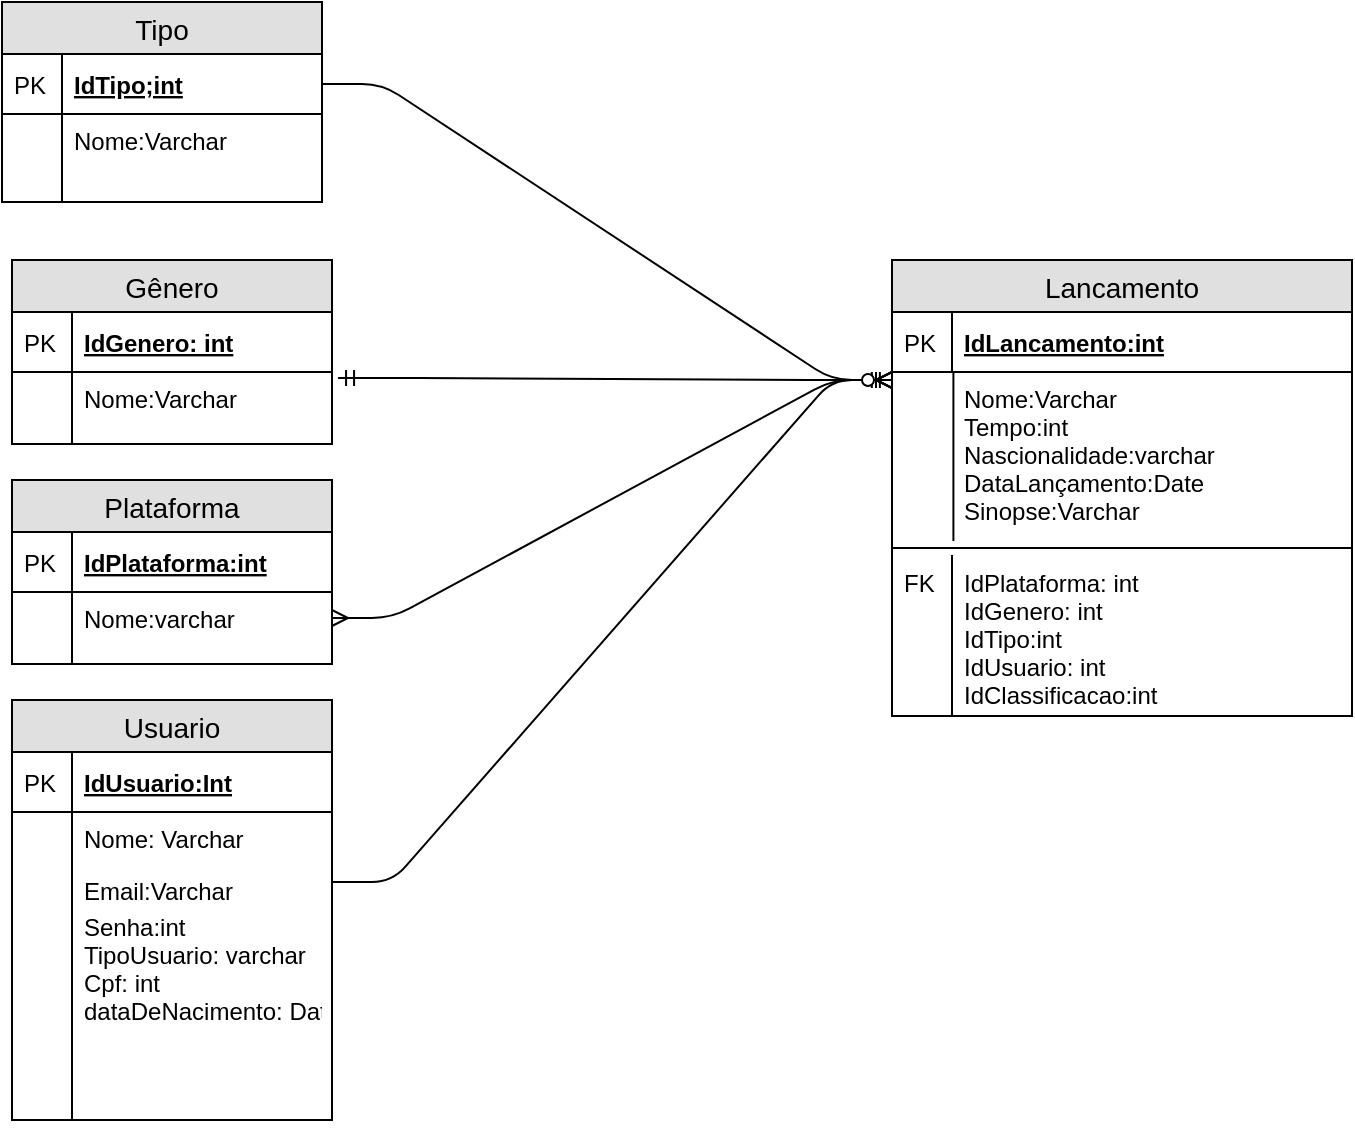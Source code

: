 <mxfile version="10.9.5" type="device"><diagram id="1QUNt0gyzaTOgY4ClyDI" name="Página-1"><mxGraphModel dx="1993" dy="628" grid="1" gridSize="10" guides="1" tooltips="1" connect="1" arrows="1" fold="1" page="1" pageScale="1" pageWidth="827" pageHeight="1169" math="0" shadow="0"><root><mxCell id="0"/><mxCell id="1" parent="0"/><mxCell id="0IBSng-8GF5dRGiDYOOw-1" value="Tipo" style="swimlane;fontStyle=0;childLayout=stackLayout;horizontal=1;startSize=26;fillColor=#e0e0e0;horizontalStack=0;resizeParent=1;resizeParentMax=0;resizeLast=0;collapsible=1;marginBottom=0;swimlaneFillColor=#ffffff;align=center;fontSize=14;" parent="1" vertex="1"><mxGeometry x="-45" y="11" width="160" height="100" as="geometry"/></mxCell><mxCell id="0IBSng-8GF5dRGiDYOOw-2" value="IdTipo;int" style="shape=partialRectangle;top=0;left=0;right=0;bottom=1;align=left;verticalAlign=middle;fillColor=none;spacingLeft=34;spacingRight=4;overflow=hidden;rotatable=0;points=[[0,0.5],[1,0.5]];portConstraint=eastwest;dropTarget=0;fontStyle=5;fontSize=12;" parent="0IBSng-8GF5dRGiDYOOw-1" vertex="1"><mxGeometry y="26" width="160" height="30" as="geometry"/></mxCell><mxCell id="0IBSng-8GF5dRGiDYOOw-3" value="PK" style="shape=partialRectangle;top=0;left=0;bottom=0;fillColor=none;align=left;verticalAlign=middle;spacingLeft=4;spacingRight=4;overflow=hidden;rotatable=0;points=[];portConstraint=eastwest;part=1;fontSize=12;" parent="0IBSng-8GF5dRGiDYOOw-2" vertex="1" connectable="0"><mxGeometry width="30" height="30" as="geometry"/></mxCell><mxCell id="0IBSng-8GF5dRGiDYOOw-6" value="Nome:Varchar" style="shape=partialRectangle;top=0;left=0;right=0;bottom=0;align=left;verticalAlign=top;fillColor=none;spacingLeft=34;spacingRight=4;overflow=hidden;rotatable=0;points=[[0,0.5],[1,0.5]];portConstraint=eastwest;dropTarget=0;fontSize=12;" parent="0IBSng-8GF5dRGiDYOOw-1" vertex="1"><mxGeometry y="56" width="160" height="34" as="geometry"/></mxCell><mxCell id="0IBSng-8GF5dRGiDYOOw-7" value="" style="shape=partialRectangle;top=0;left=0;bottom=0;fillColor=none;align=left;verticalAlign=top;spacingLeft=4;spacingRight=4;overflow=hidden;rotatable=0;points=[];portConstraint=eastwest;part=1;fontSize=12;" parent="0IBSng-8GF5dRGiDYOOw-6" vertex="1" connectable="0"><mxGeometry width="30" height="34" as="geometry"/></mxCell><mxCell id="0IBSng-8GF5dRGiDYOOw-10" value="" style="shape=partialRectangle;top=0;left=0;right=0;bottom=0;align=left;verticalAlign=top;fillColor=none;spacingLeft=34;spacingRight=4;overflow=hidden;rotatable=0;points=[[0,0.5],[1,0.5]];portConstraint=eastwest;dropTarget=0;fontSize=12;" parent="0IBSng-8GF5dRGiDYOOw-1" vertex="1"><mxGeometry y="90" width="160" height="10" as="geometry"/></mxCell><mxCell id="0IBSng-8GF5dRGiDYOOw-11" value="" style="shape=partialRectangle;top=0;left=0;bottom=0;fillColor=none;align=left;verticalAlign=top;spacingLeft=4;spacingRight=4;overflow=hidden;rotatable=0;points=[];portConstraint=eastwest;part=1;fontSize=12;" parent="0IBSng-8GF5dRGiDYOOw-10" vertex="1" connectable="0"><mxGeometry width="30" height="10" as="geometry"/></mxCell><mxCell id="0IBSng-8GF5dRGiDYOOw-12" value="Gênero" style="swimlane;fontStyle=0;childLayout=stackLayout;horizontal=1;startSize=26;fillColor=#e0e0e0;horizontalStack=0;resizeParent=1;resizeParentMax=0;resizeLast=0;collapsible=1;marginBottom=0;swimlaneFillColor=#ffffff;align=center;fontSize=14;" parent="1" vertex="1"><mxGeometry x="-40" y="140" width="160" height="92" as="geometry"/></mxCell><mxCell id="0IBSng-8GF5dRGiDYOOw-13" value="IdGenero: int" style="shape=partialRectangle;top=0;left=0;right=0;bottom=1;align=left;verticalAlign=middle;fillColor=none;spacingLeft=34;spacingRight=4;overflow=hidden;rotatable=0;points=[[0,0.5],[1,0.5]];portConstraint=eastwest;dropTarget=0;fontStyle=5;fontSize=12;" parent="0IBSng-8GF5dRGiDYOOw-12" vertex="1"><mxGeometry y="26" width="160" height="30" as="geometry"/></mxCell><mxCell id="0IBSng-8GF5dRGiDYOOw-14" value="PK" style="shape=partialRectangle;top=0;left=0;bottom=0;fillColor=none;align=left;verticalAlign=middle;spacingLeft=4;spacingRight=4;overflow=hidden;rotatable=0;points=[];portConstraint=eastwest;part=1;fontSize=12;" parent="0IBSng-8GF5dRGiDYOOw-13" vertex="1" connectable="0"><mxGeometry width="30" height="30" as="geometry"/></mxCell><mxCell id="0IBSng-8GF5dRGiDYOOw-15" value="Nome:Varchar" style="shape=partialRectangle;top=0;left=0;right=0;bottom=0;align=left;verticalAlign=top;fillColor=none;spacingLeft=34;spacingRight=4;overflow=hidden;rotatable=0;points=[[0,0.5],[1,0.5]];portConstraint=eastwest;dropTarget=0;fontSize=12;" parent="0IBSng-8GF5dRGiDYOOw-12" vertex="1"><mxGeometry y="56" width="160" height="26" as="geometry"/></mxCell><mxCell id="0IBSng-8GF5dRGiDYOOw-16" value="" style="shape=partialRectangle;top=0;left=0;bottom=0;fillColor=none;align=left;verticalAlign=top;spacingLeft=4;spacingRight=4;overflow=hidden;rotatable=0;points=[];portConstraint=eastwest;part=1;fontSize=12;" parent="0IBSng-8GF5dRGiDYOOw-15" vertex="1" connectable="0"><mxGeometry width="30" height="26" as="geometry"/></mxCell><mxCell id="0IBSng-8GF5dRGiDYOOw-21" value="" style="shape=partialRectangle;top=0;left=0;right=0;bottom=0;align=left;verticalAlign=top;fillColor=none;spacingLeft=34;spacingRight=4;overflow=hidden;rotatable=0;points=[[0,0.5],[1,0.5]];portConstraint=eastwest;dropTarget=0;fontSize=12;" parent="0IBSng-8GF5dRGiDYOOw-12" vertex="1"><mxGeometry y="82" width="160" height="10" as="geometry"/></mxCell><mxCell id="0IBSng-8GF5dRGiDYOOw-22" value="" style="shape=partialRectangle;top=0;left=0;bottom=0;fillColor=none;align=left;verticalAlign=top;spacingLeft=4;spacingRight=4;overflow=hidden;rotatable=0;points=[];portConstraint=eastwest;part=1;fontSize=12;" parent="0IBSng-8GF5dRGiDYOOw-21" vertex="1" connectable="0"><mxGeometry width="30" height="10" as="geometry"/></mxCell><mxCell id="0IBSng-8GF5dRGiDYOOw-23" value="Plataforma" style="swimlane;fontStyle=0;childLayout=stackLayout;horizontal=1;startSize=26;fillColor=#e0e0e0;horizontalStack=0;resizeParent=1;resizeParentMax=0;resizeLast=0;collapsible=1;marginBottom=0;swimlaneFillColor=#ffffff;align=center;fontSize=14;" parent="1" vertex="1"><mxGeometry x="-40" y="250" width="160" height="92" as="geometry"/></mxCell><mxCell id="0IBSng-8GF5dRGiDYOOw-24" value="IdPlataforma:int" style="shape=partialRectangle;top=0;left=0;right=0;bottom=1;align=left;verticalAlign=middle;fillColor=none;spacingLeft=34;spacingRight=4;overflow=hidden;rotatable=0;points=[[0,0.5],[1,0.5]];portConstraint=eastwest;dropTarget=0;fontStyle=5;fontSize=12;" parent="0IBSng-8GF5dRGiDYOOw-23" vertex="1"><mxGeometry y="26" width="160" height="30" as="geometry"/></mxCell><mxCell id="0IBSng-8GF5dRGiDYOOw-25" value="PK" style="shape=partialRectangle;top=0;left=0;bottom=0;fillColor=none;align=left;verticalAlign=middle;spacingLeft=4;spacingRight=4;overflow=hidden;rotatable=0;points=[];portConstraint=eastwest;part=1;fontSize=12;" parent="0IBSng-8GF5dRGiDYOOw-24" vertex="1" connectable="0"><mxGeometry width="30" height="30" as="geometry"/></mxCell><mxCell id="0IBSng-8GF5dRGiDYOOw-26" value="Nome:varchar" style="shape=partialRectangle;top=0;left=0;right=0;bottom=0;align=left;verticalAlign=top;fillColor=none;spacingLeft=34;spacingRight=4;overflow=hidden;rotatable=0;points=[[0,0.5],[1,0.5]];portConstraint=eastwest;dropTarget=0;fontSize=12;" parent="0IBSng-8GF5dRGiDYOOw-23" vertex="1"><mxGeometry y="56" width="160" height="26" as="geometry"/></mxCell><mxCell id="0IBSng-8GF5dRGiDYOOw-27" value="" style="shape=partialRectangle;top=0;left=0;bottom=0;fillColor=none;align=left;verticalAlign=top;spacingLeft=4;spacingRight=4;overflow=hidden;rotatable=0;points=[];portConstraint=eastwest;part=1;fontSize=12;" parent="0IBSng-8GF5dRGiDYOOw-26" vertex="1" connectable="0"><mxGeometry width="30" height="26" as="geometry"/></mxCell><mxCell id="0IBSng-8GF5dRGiDYOOw-32" value="" style="shape=partialRectangle;top=0;left=0;right=0;bottom=0;align=left;verticalAlign=top;fillColor=none;spacingLeft=34;spacingRight=4;overflow=hidden;rotatable=0;points=[[0,0.5],[1,0.5]];portConstraint=eastwest;dropTarget=0;fontSize=12;" parent="0IBSng-8GF5dRGiDYOOw-23" vertex="1"><mxGeometry y="82" width="160" height="10" as="geometry"/></mxCell><mxCell id="0IBSng-8GF5dRGiDYOOw-33" value="" style="shape=partialRectangle;top=0;left=0;bottom=0;fillColor=none;align=left;verticalAlign=top;spacingLeft=4;spacingRight=4;overflow=hidden;rotatable=0;points=[];portConstraint=eastwest;part=1;fontSize=12;" parent="0IBSng-8GF5dRGiDYOOw-32" vertex="1" connectable="0"><mxGeometry width="30" height="10" as="geometry"/></mxCell><mxCell id="0IBSng-8GF5dRGiDYOOw-34" value="Usuario" style="swimlane;fontStyle=0;childLayout=stackLayout;horizontal=1;startSize=26;fillColor=#e0e0e0;horizontalStack=0;resizeParent=1;resizeParentMax=0;resizeLast=0;collapsible=1;marginBottom=0;swimlaneFillColor=#ffffff;align=center;fontSize=14;" parent="1" vertex="1"><mxGeometry x="-40" y="360" width="160" height="210" as="geometry"/></mxCell><mxCell id="0IBSng-8GF5dRGiDYOOw-35" value="IdUsuario:Int" style="shape=partialRectangle;top=0;left=0;right=0;bottom=1;align=left;verticalAlign=middle;fillColor=none;spacingLeft=34;spacingRight=4;overflow=hidden;rotatable=0;points=[[0,0.5],[1,0.5]];portConstraint=eastwest;dropTarget=0;fontStyle=5;fontSize=12;" parent="0IBSng-8GF5dRGiDYOOw-34" vertex="1"><mxGeometry y="26" width="160" height="30" as="geometry"/></mxCell><mxCell id="0IBSng-8GF5dRGiDYOOw-36" value="PK" style="shape=partialRectangle;top=0;left=0;bottom=0;fillColor=none;align=left;verticalAlign=middle;spacingLeft=4;spacingRight=4;overflow=hidden;rotatable=0;points=[];portConstraint=eastwest;part=1;fontSize=12;" parent="0IBSng-8GF5dRGiDYOOw-35" vertex="1" connectable="0"><mxGeometry width="30" height="30" as="geometry"/></mxCell><mxCell id="0IBSng-8GF5dRGiDYOOw-39" value="Nome: Varchar&#10;" style="shape=partialRectangle;top=0;left=0;right=0;bottom=0;align=left;verticalAlign=top;fillColor=none;spacingLeft=34;spacingRight=4;overflow=hidden;rotatable=0;points=[[0,0.5],[1,0.5]];portConstraint=eastwest;dropTarget=0;fontSize=12;" parent="0IBSng-8GF5dRGiDYOOw-34" vertex="1"><mxGeometry y="56" width="160" height="26" as="geometry"/></mxCell><mxCell id="0IBSng-8GF5dRGiDYOOw-40" value="" style="shape=partialRectangle;top=0;left=0;bottom=0;fillColor=none;align=left;verticalAlign=top;spacingLeft=4;spacingRight=4;overflow=hidden;rotatable=0;points=[];portConstraint=eastwest;part=1;fontSize=12;" parent="0IBSng-8GF5dRGiDYOOw-39" vertex="1" connectable="0"><mxGeometry width="30" height="26" as="geometry"/></mxCell><mxCell id="0IBSng-8GF5dRGiDYOOw-41" value="Email:Varchar" style="shape=partialRectangle;top=0;left=0;right=0;bottom=0;align=left;verticalAlign=top;fillColor=none;spacingLeft=34;spacingRight=4;overflow=hidden;rotatable=0;points=[[0,0.5],[1,0.5]];portConstraint=eastwest;dropTarget=0;fontSize=12;" parent="0IBSng-8GF5dRGiDYOOw-34" vertex="1"><mxGeometry y="82" width="160" height="18" as="geometry"/></mxCell><mxCell id="0IBSng-8GF5dRGiDYOOw-42" value="" style="shape=partialRectangle;top=0;left=0;bottom=0;fillColor=none;align=left;verticalAlign=top;spacingLeft=4;spacingRight=4;overflow=hidden;rotatable=0;points=[];portConstraint=eastwest;part=1;fontSize=12;" parent="0IBSng-8GF5dRGiDYOOw-41" vertex="1" connectable="0"><mxGeometry width="30" height="18.0" as="geometry"/></mxCell><mxCell id="0IBSng-8GF5dRGiDYOOw-43" value="Senha:int&#10;TipoUsuario: varchar&#10;Cpf: int&#10;dataDeNacimento: Date " style="shape=partialRectangle;top=0;left=0;right=0;bottom=0;align=left;verticalAlign=top;fillColor=none;spacingLeft=34;spacingRight=4;overflow=hidden;rotatable=0;points=[[0,0.5],[1,0.5]];portConstraint=eastwest;dropTarget=0;fontSize=12;" parent="0IBSng-8GF5dRGiDYOOw-34" vertex="1"><mxGeometry y="100" width="160" height="110" as="geometry"/></mxCell><mxCell id="0IBSng-8GF5dRGiDYOOw-44" value="" style="shape=partialRectangle;top=0;left=0;bottom=0;fillColor=none;align=left;verticalAlign=top;spacingLeft=4;spacingRight=4;overflow=hidden;rotatable=0;points=[];portConstraint=eastwest;part=1;fontSize=12;" parent="0IBSng-8GF5dRGiDYOOw-43" vertex="1" connectable="0"><mxGeometry width="30" height="110.0" as="geometry"/></mxCell><mxCell id="0IBSng-8GF5dRGiDYOOw-46" value="Lancamento" style="swimlane;fontStyle=0;childLayout=stackLayout;horizontal=1;startSize=26;fillColor=#e0e0e0;horizontalStack=0;resizeParent=1;resizeParentMax=0;resizeLast=0;collapsible=1;marginBottom=0;swimlaneFillColor=#ffffff;align=center;fontSize=14;" parent="1" vertex="1"><mxGeometry x="400" y="140" width="230" height="228" as="geometry"/></mxCell><mxCell id="0IBSng-8GF5dRGiDYOOw-47" value="IdLancamento:int" style="shape=partialRectangle;top=0;left=0;right=0;bottom=1;align=left;verticalAlign=middle;fillColor=none;spacingLeft=34;spacingRight=4;overflow=hidden;rotatable=0;points=[[0,0.5],[1,0.5]];portConstraint=eastwest;dropTarget=0;fontStyle=5;fontSize=12;" parent="0IBSng-8GF5dRGiDYOOw-46" vertex="1"><mxGeometry y="26" width="230" height="30" as="geometry"/></mxCell><mxCell id="0IBSng-8GF5dRGiDYOOw-48" value="PK" style="shape=partialRectangle;top=0;left=0;bottom=0;fillColor=none;align=left;verticalAlign=middle;spacingLeft=4;spacingRight=4;overflow=hidden;rotatable=0;points=[];portConstraint=eastwest;part=1;fontSize=12;" parent="0IBSng-8GF5dRGiDYOOw-47" vertex="1" connectable="0"><mxGeometry width="30" height="30" as="geometry"/></mxCell><mxCell id="0IBSng-8GF5dRGiDYOOw-49" value="Nome:Varchar&#10;Tempo:int&#10;Nascionalidade:varchar&#10;DataLançamento:Date&#10;Sinopse:Varchar&#10;" style="shape=partialRectangle;top=0;left=0;right=0;bottom=0;align=left;verticalAlign=top;fillColor=none;spacingLeft=34;spacingRight=4;overflow=hidden;rotatable=0;points=[[0,0.5],[1,0.5]];portConstraint=eastwest;dropTarget=0;fontSize=12;" parent="0IBSng-8GF5dRGiDYOOw-46" vertex="1"><mxGeometry y="56" width="230" height="84" as="geometry"/></mxCell><mxCell id="0IBSng-8GF5dRGiDYOOw-50" value="" style="shape=partialRectangle;top=0;left=0;bottom=0;fillColor=none;align=left;verticalAlign=top;spacingLeft=4;spacingRight=4;overflow=hidden;rotatable=0;points=[];portConstraint=eastwest;part=1;fontSize=12;" parent="0IBSng-8GF5dRGiDYOOw-49" vertex="1" connectable="0"><mxGeometry width="30.703" height="84" as="geometry"/></mxCell><mxCell id="0IBSng-8GF5dRGiDYOOw-57" value="" style="line;strokeWidth=1;fillColor=none;align=left;verticalAlign=middle;spacingTop=-1;spacingLeft=3;spacingRight=3;rotatable=0;labelPosition=right;points=[];portConstraint=eastwest;fontSize=12;" parent="0IBSng-8GF5dRGiDYOOw-46" vertex="1"><mxGeometry y="140" width="230" height="8" as="geometry"/></mxCell><mxCell id="0IBSng-8GF5dRGiDYOOw-55" value="IdPlataforma: int&#10;IdGenero: int&#10;IdTipo:int&#10;IdUsuario: int&#10;IdClassificacao:int&#10;" style="shape=partialRectangle;top=0;left=0;right=0;bottom=0;align=left;verticalAlign=top;fillColor=none;spacingLeft=34;spacingRight=4;overflow=hidden;rotatable=0;points=[[0,0.5],[1,0.5]];portConstraint=eastwest;dropTarget=0;fontSize=12;" parent="0IBSng-8GF5dRGiDYOOw-46" vertex="1"><mxGeometry y="148" width="230" height="80" as="geometry"/></mxCell><mxCell id="0IBSng-8GF5dRGiDYOOw-56" value="FK" style="shape=partialRectangle;top=0;left=0;bottom=0;fillColor=none;align=left;verticalAlign=top;spacingLeft=4;spacingRight=4;overflow=hidden;rotatable=0;points=[];portConstraint=eastwest;part=1;fontSize=12;" parent="0IBSng-8GF5dRGiDYOOw-55" vertex="1" connectable="0"><mxGeometry width="30" height="80" as="geometry"/></mxCell><mxCell id="0IBSng-8GF5dRGiDYOOw-60" value="" style="edgeStyle=entityRelationEdgeStyle;fontSize=12;html=1;endArrow=ERmany;startArrow=ERmany;exitX=1;exitY=0.5;exitDx=0;exitDy=0;" parent="1" source="0IBSng-8GF5dRGiDYOOw-26" edge="1"><mxGeometry width="100" height="100" relative="1" as="geometry"><mxPoint x="130" y="330" as="sourcePoint"/><mxPoint x="400" y="200" as="targetPoint"/></mxGeometry></mxCell><mxCell id="0IBSng-8GF5dRGiDYOOw-61" value="" style="edgeStyle=entityRelationEdgeStyle;fontSize=12;html=1;endArrow=ERoneToMany;" parent="1" source="0IBSng-8GF5dRGiDYOOw-41" edge="1"><mxGeometry width="100" height="100" relative="1" as="geometry"><mxPoint x="290" y="309" as="sourcePoint"/><mxPoint x="400" y="200" as="targetPoint"/></mxGeometry></mxCell><mxCell id="0IBSng-8GF5dRGiDYOOw-62" value="" style="edgeStyle=entityRelationEdgeStyle;fontSize=12;html=1;endArrow=ERmandOne;startArrow=ERmandOne;entryX=-0.009;entryY=0.048;entryDx=0;entryDy=0;entryPerimeter=0;exitX=1.019;exitY=0.115;exitDx=0;exitDy=0;exitPerimeter=0;" parent="1" source="0IBSng-8GF5dRGiDYOOw-15" target="0IBSng-8GF5dRGiDYOOw-49" edge="1"><mxGeometry width="100" height="100" relative="1" as="geometry"><mxPoint x="120" y="240" as="sourcePoint"/><mxPoint x="220" y="140" as="targetPoint"/></mxGeometry></mxCell><mxCell id="0IBSng-8GF5dRGiDYOOw-63" value="" style="edgeStyle=entityRelationEdgeStyle;fontSize=12;html=1;endArrow=ERzeroToMany;endFill=1;exitX=1;exitY=0.5;exitDx=0;exitDy=0;" parent="1" source="0IBSng-8GF5dRGiDYOOw-2" edge="1"><mxGeometry width="100" height="100" relative="1" as="geometry"><mxPoint x="140" y="190" as="sourcePoint"/><mxPoint x="400" y="200" as="targetPoint"/></mxGeometry></mxCell></root></mxGraphModel></diagram><diagram id="-Q8R-QMXrMiwzNtsbaFb" name="Página-2"><mxGraphModel dx="1166" dy="628" grid="1" gridSize="10" guides="1" tooltips="1" connect="1" arrows="1" fold="1" page="1" pageScale="1" pageWidth="827" pageHeight="1169" math="0" shadow="0"><root><mxCell id="yPb2dQSaUkhYelS2vmH8-0"/><mxCell id="yPb2dQSaUkhYelS2vmH8-1" parent="yPb2dQSaUkhYelS2vmH8-0"/><mxCell id="yPb2dQSaUkhYelS2vmH8-2" value="Tipo De Usúario" style="rounded=1;whiteSpace=wrap;html=1;" parent="yPb2dQSaUkhYelS2vmH8-1" vertex="1"><mxGeometry x="513" y="240" width="120" height="60" as="geometry"/></mxCell><mxCell id="WjCT6SVyzPQMqk7CUjyg-0" value="Usúario&lt;br&gt;" style="rounded=1;whiteSpace=wrap;html=1;" parent="yPb2dQSaUkhYelS2vmH8-1" vertex="1"><mxGeometry x="20" y="240" width="120" height="60" as="geometry"/></mxCell><mxCell id="WjCT6SVyzPQMqk7CUjyg-1" value="" style="endArrow=none;html=1;" parent="yPb2dQSaUkhYelS2vmH8-1" edge="1"><mxGeometry width="50" height="50" relative="1" as="geometry"><mxPoint x="140" y="274.5" as="sourcePoint"/><mxPoint x="300" y="274.5" as="targetPoint"/></mxGeometry></mxCell><mxCell id="WjCT6SVyzPQMqk7CUjyg-2" value="" style="rhombus;whiteSpace=wrap;html=1;" parent="yPb2dQSaUkhYelS2vmH8-1" vertex="1"><mxGeometry x="300" y="240" width="80" height="80" as="geometry"/></mxCell><mxCell id="WjCT6SVyzPQMqk7CUjyg-3" value="" style="endArrow=none;html=1;" parent="yPb2dQSaUkhYelS2vmH8-1" edge="1"><mxGeometry width="50" height="50" relative="1" as="geometry"><mxPoint x="383" y="279.5" as="sourcePoint"/><mxPoint x="513" y="279.5" as="targetPoint"/><Array as="points"><mxPoint x="453" y="279.5"/></Array></mxGeometry></mxCell><mxCell id="WjCT6SVyzPQMqk7CUjyg-4" value="N" style="text;html=1;strokeColor=none;fillColor=none;align=center;verticalAlign=middle;whiteSpace=wrap;rounded=0;" parent="yPb2dQSaUkhYelS2vmH8-1" vertex="1"><mxGeometry x="433" y="240" width="40" height="20" as="geometry"/></mxCell><mxCell id="WjCT6SVyzPQMqk7CUjyg-5" value="1" style="text;html=1;strokeColor=none;fillColor=none;align=center;verticalAlign=middle;whiteSpace=wrap;rounded=0;" parent="yPb2dQSaUkhYelS2vmH8-1" vertex="1"><mxGeometry x="180" y="250" width="40" height="20" as="geometry"/></mxCell><mxCell id="WjCT6SVyzPQMqk7CUjyg-6" style="edgeStyle=orthogonalEdgeStyle;rounded=0;orthogonalLoop=1;jettySize=auto;html=1;exitX=0.5;exitY=1;exitDx=0;exitDy=0;" parent="yPb2dQSaUkhYelS2vmH8-1" source="WjCT6SVyzPQMqk7CUjyg-4" target="WjCT6SVyzPQMqk7CUjyg-4" edge="1"><mxGeometry relative="1" as="geometry"/></mxCell><mxCell id="WjCT6SVyzPQMqk7CUjyg-7" value="Lançamento" style="rounded=1;whiteSpace=wrap;html=1;" parent="yPb2dQSaUkhYelS2vmH8-1" vertex="1"><mxGeometry x="393" y="700" width="120" height="60" as="geometry"/></mxCell><mxCell id="WjCT6SVyzPQMqk7CUjyg-8" value="Gênero" style="rounded=1;whiteSpace=wrap;html=1;" parent="yPb2dQSaUkhYelS2vmH8-1" vertex="1"><mxGeometry x="390" y="420" width="120" height="60" as="geometry"/></mxCell><mxCell id="WjCT6SVyzPQMqk7CUjyg-9" value="Tipo" style="rounded=1;whiteSpace=wrap;html=1;" parent="yPb2dQSaUkhYelS2vmH8-1" vertex="1"><mxGeometry x="30" y="420" width="120" height="60" as="geometry"/></mxCell><mxCell id="WjCT6SVyzPQMqk7CUjyg-11" value="" style="rhombus;whiteSpace=wrap;html=1;" parent="yPb2dQSaUkhYelS2vmH8-1" vertex="1"><mxGeometry x="410" y="550" width="80" height="80" as="geometry"/></mxCell><mxCell id="WjCT6SVyzPQMqk7CUjyg-15" value="Plataforma" style="rounded=1;whiteSpace=wrap;html=1;" parent="yPb2dQSaUkhYelS2vmH8-1" vertex="1"><mxGeometry x="30" y="700" width="120" height="60" as="geometry"/></mxCell><mxCell id="WjCT6SVyzPQMqk7CUjyg-16" value="" style="endArrow=none;html=1;" parent="yPb2dQSaUkhYelS2vmH8-1" edge="1"><mxGeometry width="50" height="50" relative="1" as="geometry"><mxPoint x="89.5" y="560" as="sourcePoint"/><mxPoint x="89.5" y="480" as="targetPoint"/></mxGeometry></mxCell><mxCell id="WjCT6SVyzPQMqk7CUjyg-17" value="" style="rhombus;whiteSpace=wrap;html=1;" parent="yPb2dQSaUkhYelS2vmH8-1" vertex="1"><mxGeometry x="50" y="555" width="80" height="80" as="geometry"/></mxCell><mxCell id="WjCT6SVyzPQMqk7CUjyg-21" value="" style="endArrow=none;html=1;" parent="yPb2dQSaUkhYelS2vmH8-1" edge="1"><mxGeometry width="50" height="50" relative="1" as="geometry"><mxPoint x="89" y="705" as="sourcePoint"/><mxPoint x="89" y="635" as="targetPoint"/></mxGeometry></mxCell><mxCell id="WjCT6SVyzPQMqk7CUjyg-23" value="" style="endArrow=none;html=1;" parent="yPb2dQSaUkhYelS2vmH8-1" edge="1"><mxGeometry width="50" height="50" relative="1" as="geometry"><mxPoint x="449.5" y="550" as="sourcePoint"/><mxPoint x="449.5" y="480" as="targetPoint"/></mxGeometry></mxCell><mxCell id="WjCT6SVyzPQMqk7CUjyg-25" value="" style="endArrow=none;html=1;" parent="yPb2dQSaUkhYelS2vmH8-1" edge="1"><mxGeometry width="50" height="50" relative="1" as="geometry"><mxPoint x="452.5" y="705" as="sourcePoint"/><mxPoint x="452.5" y="635" as="targetPoint"/></mxGeometry></mxCell><mxCell id="WjCT6SVyzPQMqk7CUjyg-29" value="" style="endArrow=none;html=1;exitX=1;exitY=0.5;exitDx=0;exitDy=0;" parent="yPb2dQSaUkhYelS2vmH8-1" source="WjCT6SVyzPQMqk7CUjyg-9" target="WjCT6SVyzPQMqk7CUjyg-30" edge="1"><mxGeometry width="50" height="50" relative="1" as="geometry"><mxPoint x="200" y="560" as="sourcePoint"/><mxPoint x="250" y="590" as="targetPoint"/></mxGeometry></mxCell><mxCell id="WjCT6SVyzPQMqk7CUjyg-30" value="" style="rhombus;whiteSpace=wrap;html=1;" parent="yPb2dQSaUkhYelS2vmH8-1" vertex="1"><mxGeometry x="220" y="544" width="80" height="80" as="geometry"/></mxCell><mxCell id="WjCT6SVyzPQMqk7CUjyg-34" value="" style="endArrow=none;html=1;entryX=0.017;entryY=0.4;entryDx=0;entryDy=0;entryPerimeter=0;exitX=1;exitY=1;exitDx=0;exitDy=0;" parent="yPb2dQSaUkhYelS2vmH8-1" source="WjCT6SVyzPQMqk7CUjyg-30" target="WjCT6SVyzPQMqk7CUjyg-7" edge="1"><mxGeometry width="50" height="50" relative="1" as="geometry"><mxPoint x="295" y="770" as="sourcePoint"/><mxPoint x="345" y="720" as="targetPoint"/></mxGeometry></mxCell></root></mxGraphModel></diagram></mxfile>